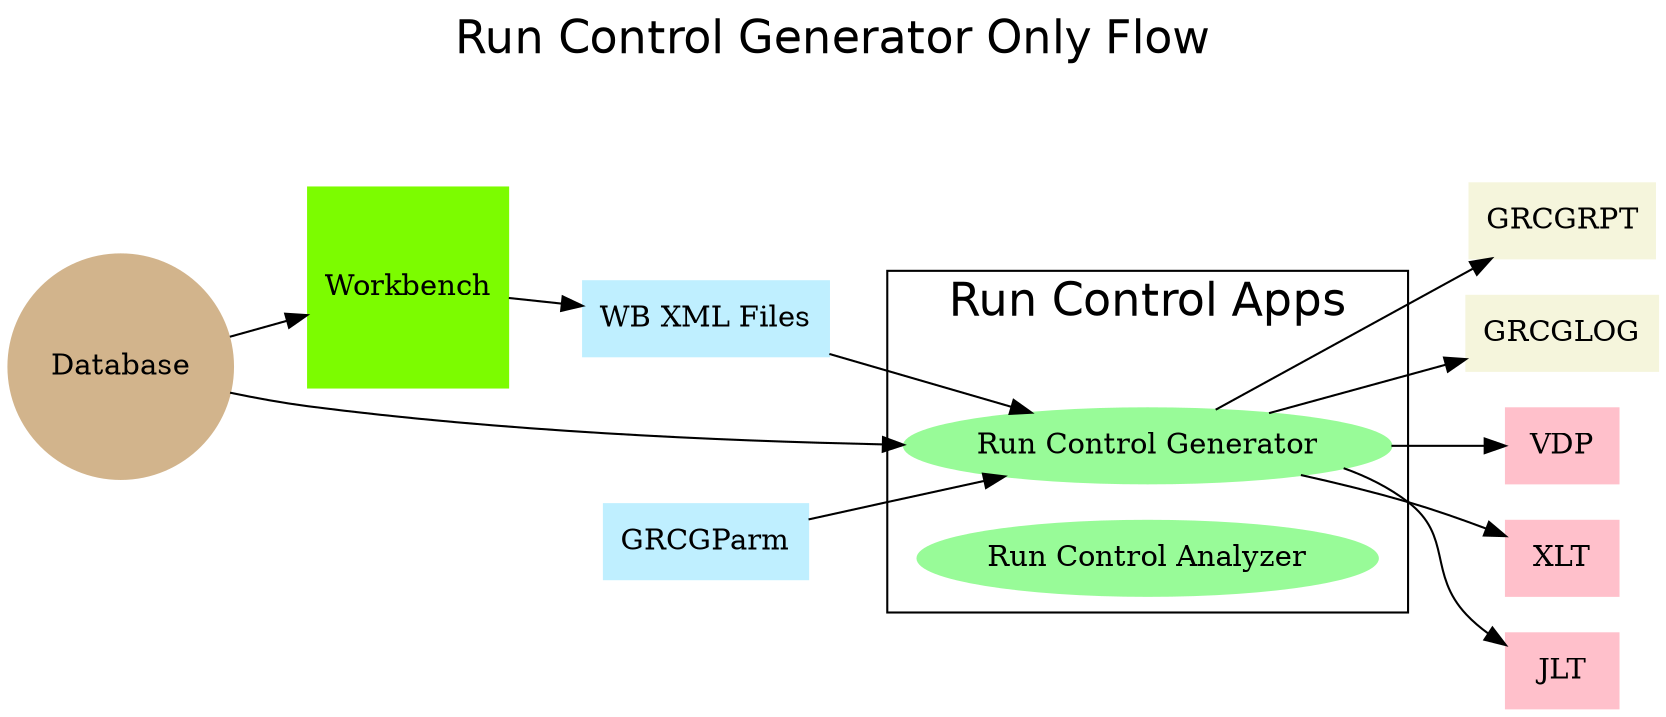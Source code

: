 digraph RunControlGeneratoFileFlowr {
rankdir=LR
//Nodes
graph [label="Run Control Generator Only Flow\n\n\n", labelloc=t, labeljust=center, fontname=Helvetica, fontsize=22];
labeljust=center;

// Files

WB[label="Workbench" shape=square style=filled color=lawngreen]
DB[label="Database" shape=circle style=filled color=tan]

subgraph cluster_rcapps {
    label = "Run Control Apps\n\n";
    node [shape = plaintext;];
    RCG[label="Run Control Generator" shape=oval style=filled color=PaleGreen]
    RCA[label="Run Control Analyzer" shape=oval style=filled color=PaleGreen]
}

RCP[label="GRCGParm" shape=rect style=filled color=lightblue1]
WBX[label="WB XML Files" shape=rect style=filled color=lightblue1 ]
RPT[label="GRCGRPT" shape=rect style=filled color=beige ]
LOG[label="GRCGLOG" shape=rect style=filled color=beige ]
VDP[label="VDP" shape=rect style=filled color=pink ]
XLT[label="XLT" shape=rect style=filled color=pink ]
JLT[label="JLT" shape=rect style=filled color=pink ]




DB -> WB -> WBX
DB -> RCG
RCP -> RCG [lhead=cluster_rcapps ]
WBX -> RCG
RCG -> RPT
RCG -> LOG
RCG -> VDP [ltail=cluster_rcapps ]
RCG -> XLT [ltail=cluster_rcapps ]
RCG -> JLT [ltail=cluster_rcapps ]

}
